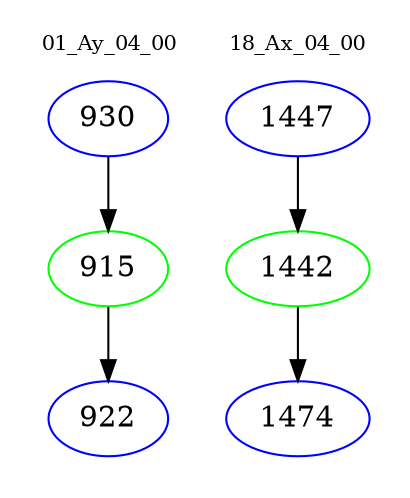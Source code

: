 digraph{
subgraph cluster_0 {
color = white
label = "01_Ay_04_00";
fontsize=10;
T0_930 [label="930", color="blue"]
T0_930 -> T0_915 [color="black"]
T0_915 [label="915", color="green"]
T0_915 -> T0_922 [color="black"]
T0_922 [label="922", color="blue"]
}
subgraph cluster_1 {
color = white
label = "18_Ax_04_00";
fontsize=10;
T1_1447 [label="1447", color="blue"]
T1_1447 -> T1_1442 [color="black"]
T1_1442 [label="1442", color="green"]
T1_1442 -> T1_1474 [color="black"]
T1_1474 [label="1474", color="blue"]
}
}
